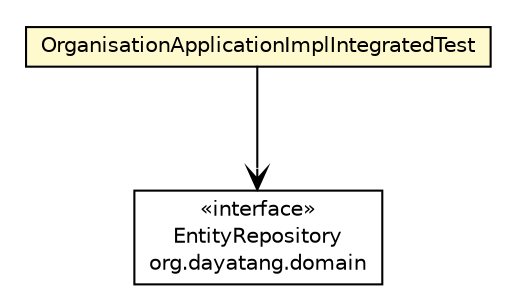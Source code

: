 #!/usr/local/bin/dot
#
# Class diagram 
# Generated by UMLGraph version R5_6_6-8-g8d7759 (http://www.umlgraph.org/)
#

digraph G {
	edge [fontname="Helvetica",fontsize=10,labelfontname="Helvetica",labelfontsize=10];
	node [fontname="Helvetica",fontsize=10,shape=plaintext];
	nodesep=0.25;
	ranksep=0.5;
	// org.dddlib.organisation.application.impl.OrganisationApplicationImplIntegratedTest
	c11 [label=<<table title="org.dddlib.organisation.application.impl.OrganisationApplicationImplIntegratedTest" border="0" cellborder="1" cellspacing="0" cellpadding="2" port="p" bgcolor="lemonChiffon" href="./OrganisationApplicationImplIntegratedTest.html">
		<tr><td><table border="0" cellspacing="0" cellpadding="1">
<tr><td align="center" balign="center"> OrganisationApplicationImplIntegratedTest </td></tr>
		</table></td></tr>
		</table>>, URL="./OrganisationApplicationImplIntegratedTest.html", fontname="Helvetica", fontcolor="black", fontsize=10.0];
	// org.dddlib.organisation.application.impl.OrganisationApplicationImplIntegratedTest NAVASSOC org.dayatang.domain.EntityRepository
	c11:p -> c18:p [taillabel="", label=" "headlabel="", fontname="Helvetica", fontcolor="black", fontsize=10.0, color="black", arrowhead=open];
	// org.dayatang.domain.EntityRepository
	c18 [label=<<table title="org.dayatang.domain.EntityRepository" border="0" cellborder="1" cellspacing="0" cellpadding="2" port="p" href="http://java.sun.com/j2se/1.4.2/docs/api/org/dayatang/domain/EntityRepository.html">
		<tr><td><table border="0" cellspacing="0" cellpadding="1">
<tr><td align="center" balign="center"> &#171;interface&#187; </td></tr>
<tr><td align="center" balign="center"> EntityRepository </td></tr>
<tr><td align="center" balign="center"> org.dayatang.domain </td></tr>
		</table></td></tr>
		</table>>, URL="http://java.sun.com/j2se/1.4.2/docs/api/org/dayatang/domain/EntityRepository.html", fontname="Helvetica", fontcolor="black", fontsize=10.0];
}

